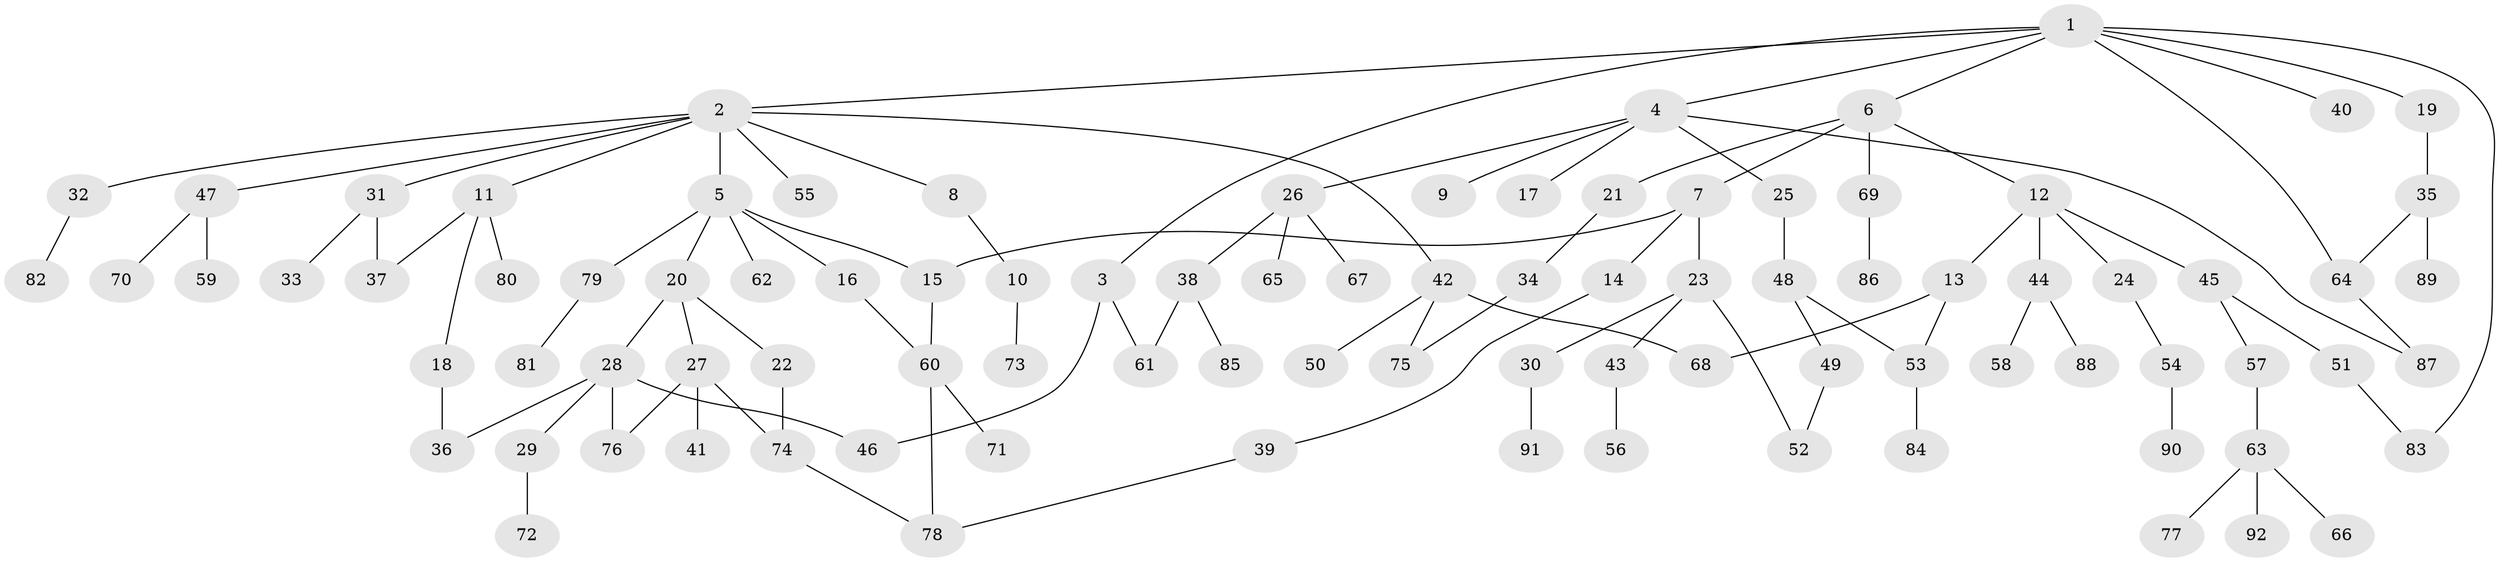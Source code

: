 // coarse degree distribution, {11: 0.017241379310344827, 8: 0.017241379310344827, 3: 0.1724137931034483, 5: 0.05172413793103448, 4: 0.10344827586206896, 2: 0.27586206896551724, 1: 0.3448275862068966, 6: 0.017241379310344827}
// Generated by graph-tools (version 1.1) at 2025/41/03/06/25 10:41:28]
// undirected, 92 vertices, 108 edges
graph export_dot {
graph [start="1"]
  node [color=gray90,style=filled];
  1;
  2;
  3;
  4;
  5;
  6;
  7;
  8;
  9;
  10;
  11;
  12;
  13;
  14;
  15;
  16;
  17;
  18;
  19;
  20;
  21;
  22;
  23;
  24;
  25;
  26;
  27;
  28;
  29;
  30;
  31;
  32;
  33;
  34;
  35;
  36;
  37;
  38;
  39;
  40;
  41;
  42;
  43;
  44;
  45;
  46;
  47;
  48;
  49;
  50;
  51;
  52;
  53;
  54;
  55;
  56;
  57;
  58;
  59;
  60;
  61;
  62;
  63;
  64;
  65;
  66;
  67;
  68;
  69;
  70;
  71;
  72;
  73;
  74;
  75;
  76;
  77;
  78;
  79;
  80;
  81;
  82;
  83;
  84;
  85;
  86;
  87;
  88;
  89;
  90;
  91;
  92;
  1 -- 2;
  1 -- 3;
  1 -- 4;
  1 -- 6;
  1 -- 19;
  1 -- 40;
  1 -- 83;
  1 -- 64;
  2 -- 5;
  2 -- 8;
  2 -- 11;
  2 -- 31;
  2 -- 32;
  2 -- 42;
  2 -- 47;
  2 -- 55;
  3 -- 46;
  3 -- 61;
  4 -- 9;
  4 -- 17;
  4 -- 25;
  4 -- 26;
  4 -- 87;
  5 -- 15;
  5 -- 16;
  5 -- 20;
  5 -- 62;
  5 -- 79;
  6 -- 7;
  6 -- 12;
  6 -- 21;
  6 -- 69;
  7 -- 14;
  7 -- 23;
  7 -- 15;
  8 -- 10;
  10 -- 73;
  11 -- 18;
  11 -- 37;
  11 -- 80;
  12 -- 13;
  12 -- 24;
  12 -- 44;
  12 -- 45;
  13 -- 53;
  13 -- 68;
  14 -- 39;
  15 -- 60;
  16 -- 60;
  18 -- 36;
  19 -- 35;
  20 -- 22;
  20 -- 27;
  20 -- 28;
  21 -- 34;
  22 -- 74;
  23 -- 30;
  23 -- 43;
  23 -- 52;
  24 -- 54;
  25 -- 48;
  26 -- 38;
  26 -- 65;
  26 -- 67;
  27 -- 41;
  27 -- 74;
  27 -- 76;
  28 -- 29;
  28 -- 76;
  28 -- 36;
  28 -- 46;
  29 -- 72;
  30 -- 91;
  31 -- 33;
  31 -- 37;
  32 -- 82;
  34 -- 75;
  35 -- 64;
  35 -- 89;
  38 -- 61;
  38 -- 85;
  39 -- 78;
  42 -- 50;
  42 -- 68;
  42 -- 75;
  43 -- 56;
  44 -- 58;
  44 -- 88;
  45 -- 51;
  45 -- 57;
  47 -- 59;
  47 -- 70;
  48 -- 49;
  48 -- 53;
  49 -- 52;
  51 -- 83;
  53 -- 84;
  54 -- 90;
  57 -- 63;
  60 -- 71;
  60 -- 78;
  63 -- 66;
  63 -- 77;
  63 -- 92;
  64 -- 87;
  69 -- 86;
  74 -- 78;
  79 -- 81;
}
